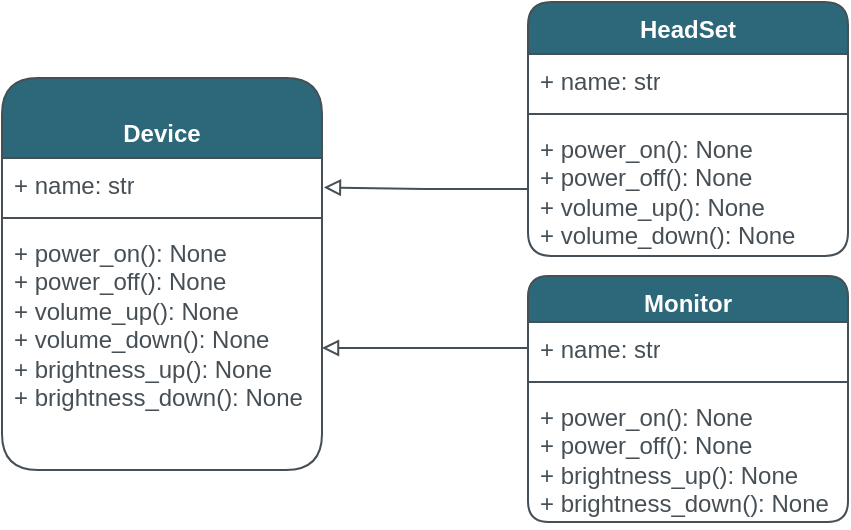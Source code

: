 <mxfile version="21.7.5" type="device">
  <diagram id="C5RBs43oDa-KdzZeNtuy" name="Page-1">
    <mxGraphModel dx="1649" dy="946" grid="0" gridSize="10" guides="1" tooltips="1" connect="1" arrows="1" fold="1" page="1" pageScale="1" pageWidth="827" pageHeight="1169" math="0" shadow="0">
      <root>
        <mxCell id="WIyWlLk6GJQsqaUBKTNV-0" />
        <mxCell id="WIyWlLk6GJQsqaUBKTNV-1" parent="WIyWlLk6GJQsqaUBKTNV-0" />
        <mxCell id="tw6A6XU--vAwcZ3afUkT-0" value="&lt;br&gt;Device" style="swimlane;fontStyle=1;align=center;verticalAlign=top;childLayout=stackLayout;horizontal=1;startSize=40;horizontalStack=0;resizeParent=1;resizeParentMax=0;resizeLast=0;collapsible=1;marginBottom=0;whiteSpace=wrap;html=1;strokeColor=#464F55;fontColor=#FFFFFF;fillColor=#2C6879;rounded=1;labelBackgroundColor=none;" parent="WIyWlLk6GJQsqaUBKTNV-1" vertex="1">
          <mxGeometry x="211" y="255" width="160" height="196" as="geometry">
            <mxRectangle x="330" y="270" width="120" height="40" as="alternateBounds" />
          </mxGeometry>
        </mxCell>
        <mxCell id="tw6A6XU--vAwcZ3afUkT-1" value="+ name: str" style="text;strokeColor=none;fillColor=none;align=left;verticalAlign=top;spacingLeft=4;spacingRight=4;overflow=hidden;rotatable=0;points=[[0,0.5],[1,0.5]];portConstraint=eastwest;whiteSpace=wrap;html=1;fontColor=#464F55;rounded=1;labelBackgroundColor=none;" parent="tw6A6XU--vAwcZ3afUkT-0" vertex="1">
          <mxGeometry y="40" width="160" height="26" as="geometry" />
        </mxCell>
        <mxCell id="tw6A6XU--vAwcZ3afUkT-2" value="" style="line;strokeWidth=1;fillColor=none;align=left;verticalAlign=middle;spacingTop=-1;spacingLeft=3;spacingRight=3;rotatable=0;labelPosition=right;points=[];portConstraint=eastwest;strokeColor=#464F55;fontColor=#1A1A1A;rounded=1;labelBackgroundColor=none;" parent="tw6A6XU--vAwcZ3afUkT-0" vertex="1">
          <mxGeometry y="66" width="160" height="8" as="geometry" />
        </mxCell>
        <mxCell id="tw6A6XU--vAwcZ3afUkT-3" value="+ power_on(): None&lt;br&gt;+ power_off(): None&lt;br&gt;+ volume_up(): None&lt;br&gt;+ volume_down(): None&lt;br&gt;+ brightness_up(): None&lt;br&gt;+ brightness_down(): None" style="text;strokeColor=none;fillColor=none;align=left;verticalAlign=top;spacingLeft=4;spacingRight=4;overflow=hidden;rotatable=0;points=[[0,0.5],[1,0.5]];portConstraint=eastwest;whiteSpace=wrap;html=1;fontColor=#464F55;rounded=1;labelBackgroundColor=none;" parent="tw6A6XU--vAwcZ3afUkT-0" vertex="1">
          <mxGeometry y="74" width="160" height="122" as="geometry" />
        </mxCell>
        <mxCell id="KiHX8-XKrsxVyU1DHedz-0" value="HeadSet" style="swimlane;fontStyle=1;align=center;verticalAlign=top;childLayout=stackLayout;horizontal=1;startSize=26;horizontalStack=0;resizeParent=1;resizeParentMax=0;resizeLast=0;collapsible=1;marginBottom=0;whiteSpace=wrap;html=1;strokeColor=#464F55;fontColor=#FFFFFF;fillColor=#2C6879;rounded=1;labelBackgroundColor=none;" vertex="1" parent="WIyWlLk6GJQsqaUBKTNV-1">
          <mxGeometry x="474" y="217" width="160" height="127" as="geometry">
            <mxRectangle x="330" y="270" width="120" height="40" as="alternateBounds" />
          </mxGeometry>
        </mxCell>
        <mxCell id="KiHX8-XKrsxVyU1DHedz-1" value="+ name: str" style="text;strokeColor=none;fillColor=none;align=left;verticalAlign=top;spacingLeft=4;spacingRight=4;overflow=hidden;rotatable=0;points=[[0,0.5],[1,0.5]];portConstraint=eastwest;whiteSpace=wrap;html=1;fontColor=#464F55;rounded=1;labelBackgroundColor=none;" vertex="1" parent="KiHX8-XKrsxVyU1DHedz-0">
          <mxGeometry y="26" width="160" height="26" as="geometry" />
        </mxCell>
        <mxCell id="KiHX8-XKrsxVyU1DHedz-2" value="" style="line;strokeWidth=1;fillColor=none;align=left;verticalAlign=middle;spacingTop=-1;spacingLeft=3;spacingRight=3;rotatable=0;labelPosition=right;points=[];portConstraint=eastwest;strokeColor=#464F55;fontColor=#1A1A1A;rounded=1;labelBackgroundColor=none;" vertex="1" parent="KiHX8-XKrsxVyU1DHedz-0">
          <mxGeometry y="52" width="160" height="8" as="geometry" />
        </mxCell>
        <mxCell id="KiHX8-XKrsxVyU1DHedz-3" value="+ power_on(): None&lt;br&gt;+ power_off(): None&lt;br&gt;+ volume_up(): None&lt;br&gt;+ volume_down(): None&lt;br&gt;" style="text;strokeColor=none;fillColor=none;align=left;verticalAlign=top;spacingLeft=4;spacingRight=4;overflow=hidden;rotatable=0;points=[[0,0.5],[1,0.5]];portConstraint=eastwest;whiteSpace=wrap;html=1;fontColor=#464F55;rounded=1;labelBackgroundColor=none;" vertex="1" parent="KiHX8-XKrsxVyU1DHedz-0">
          <mxGeometry y="60" width="160" height="67" as="geometry" />
        </mxCell>
        <mxCell id="KiHX8-XKrsxVyU1DHedz-4" value="Monitor" style="swimlane;fontStyle=1;align=center;verticalAlign=top;childLayout=stackLayout;horizontal=1;startSize=23;horizontalStack=0;resizeParent=1;resizeParentMax=0;resizeLast=0;collapsible=1;marginBottom=0;whiteSpace=wrap;html=1;strokeColor=#464F55;fontColor=#FFFFFF;fillColor=#2C6879;rounded=1;labelBackgroundColor=none;" vertex="1" parent="WIyWlLk6GJQsqaUBKTNV-1">
          <mxGeometry x="474" y="354" width="160" height="123" as="geometry">
            <mxRectangle x="330" y="270" width="120" height="40" as="alternateBounds" />
          </mxGeometry>
        </mxCell>
        <mxCell id="KiHX8-XKrsxVyU1DHedz-5" value="+ name: str" style="text;strokeColor=none;fillColor=none;align=left;verticalAlign=top;spacingLeft=4;spacingRight=4;overflow=hidden;rotatable=0;points=[[0,0.5],[1,0.5]];portConstraint=eastwest;whiteSpace=wrap;html=1;fontColor=#464F55;rounded=1;labelBackgroundColor=none;" vertex="1" parent="KiHX8-XKrsxVyU1DHedz-4">
          <mxGeometry y="23" width="160" height="26" as="geometry" />
        </mxCell>
        <mxCell id="KiHX8-XKrsxVyU1DHedz-6" value="" style="line;strokeWidth=1;fillColor=none;align=left;verticalAlign=middle;spacingTop=-1;spacingLeft=3;spacingRight=3;rotatable=0;labelPosition=right;points=[];portConstraint=eastwest;strokeColor=#464F55;fontColor=#1A1A1A;rounded=1;labelBackgroundColor=none;" vertex="1" parent="KiHX8-XKrsxVyU1DHedz-4">
          <mxGeometry y="49" width="160" height="8" as="geometry" />
        </mxCell>
        <mxCell id="KiHX8-XKrsxVyU1DHedz-7" value="+ power_on(): None&lt;br&gt;+ power_off(): None&lt;br&gt;+ brightness_up(): None&lt;br&gt;+ brightness_down(): None" style="text;strokeColor=none;fillColor=none;align=left;verticalAlign=top;spacingLeft=4;spacingRight=4;overflow=hidden;rotatable=0;points=[[0,0.5],[1,0.5]];portConstraint=eastwest;whiteSpace=wrap;html=1;fontColor=#464F55;rounded=1;labelBackgroundColor=none;" vertex="1" parent="KiHX8-XKrsxVyU1DHedz-4">
          <mxGeometry y="57" width="160" height="66" as="geometry" />
        </mxCell>
        <mxCell id="KiHX8-XKrsxVyU1DHedz-8" style="edgeStyle=orthogonalEdgeStyle;rounded=0;orthogonalLoop=1;jettySize=auto;html=1;entryX=1;entryY=0.5;entryDx=0;entryDy=0;endArrow=block;endFill=0;strokeColor=#464F55;" edge="1" parent="WIyWlLk6GJQsqaUBKTNV-1" source="KiHX8-XKrsxVyU1DHedz-5" target="tw6A6XU--vAwcZ3afUkT-3">
          <mxGeometry relative="1" as="geometry" />
        </mxCell>
        <mxCell id="KiHX8-XKrsxVyU1DHedz-9" style="edgeStyle=orthogonalEdgeStyle;rounded=0;orthogonalLoop=1;jettySize=auto;html=1;entryX=1.006;entryY=0.566;entryDx=0;entryDy=0;entryPerimeter=0;endArrow=block;endFill=0;strokeColor=#464F55;" edge="1" parent="WIyWlLk6GJQsqaUBKTNV-1" source="KiHX8-XKrsxVyU1DHedz-3" target="tw6A6XU--vAwcZ3afUkT-1">
          <mxGeometry relative="1" as="geometry" />
        </mxCell>
      </root>
    </mxGraphModel>
  </diagram>
</mxfile>
